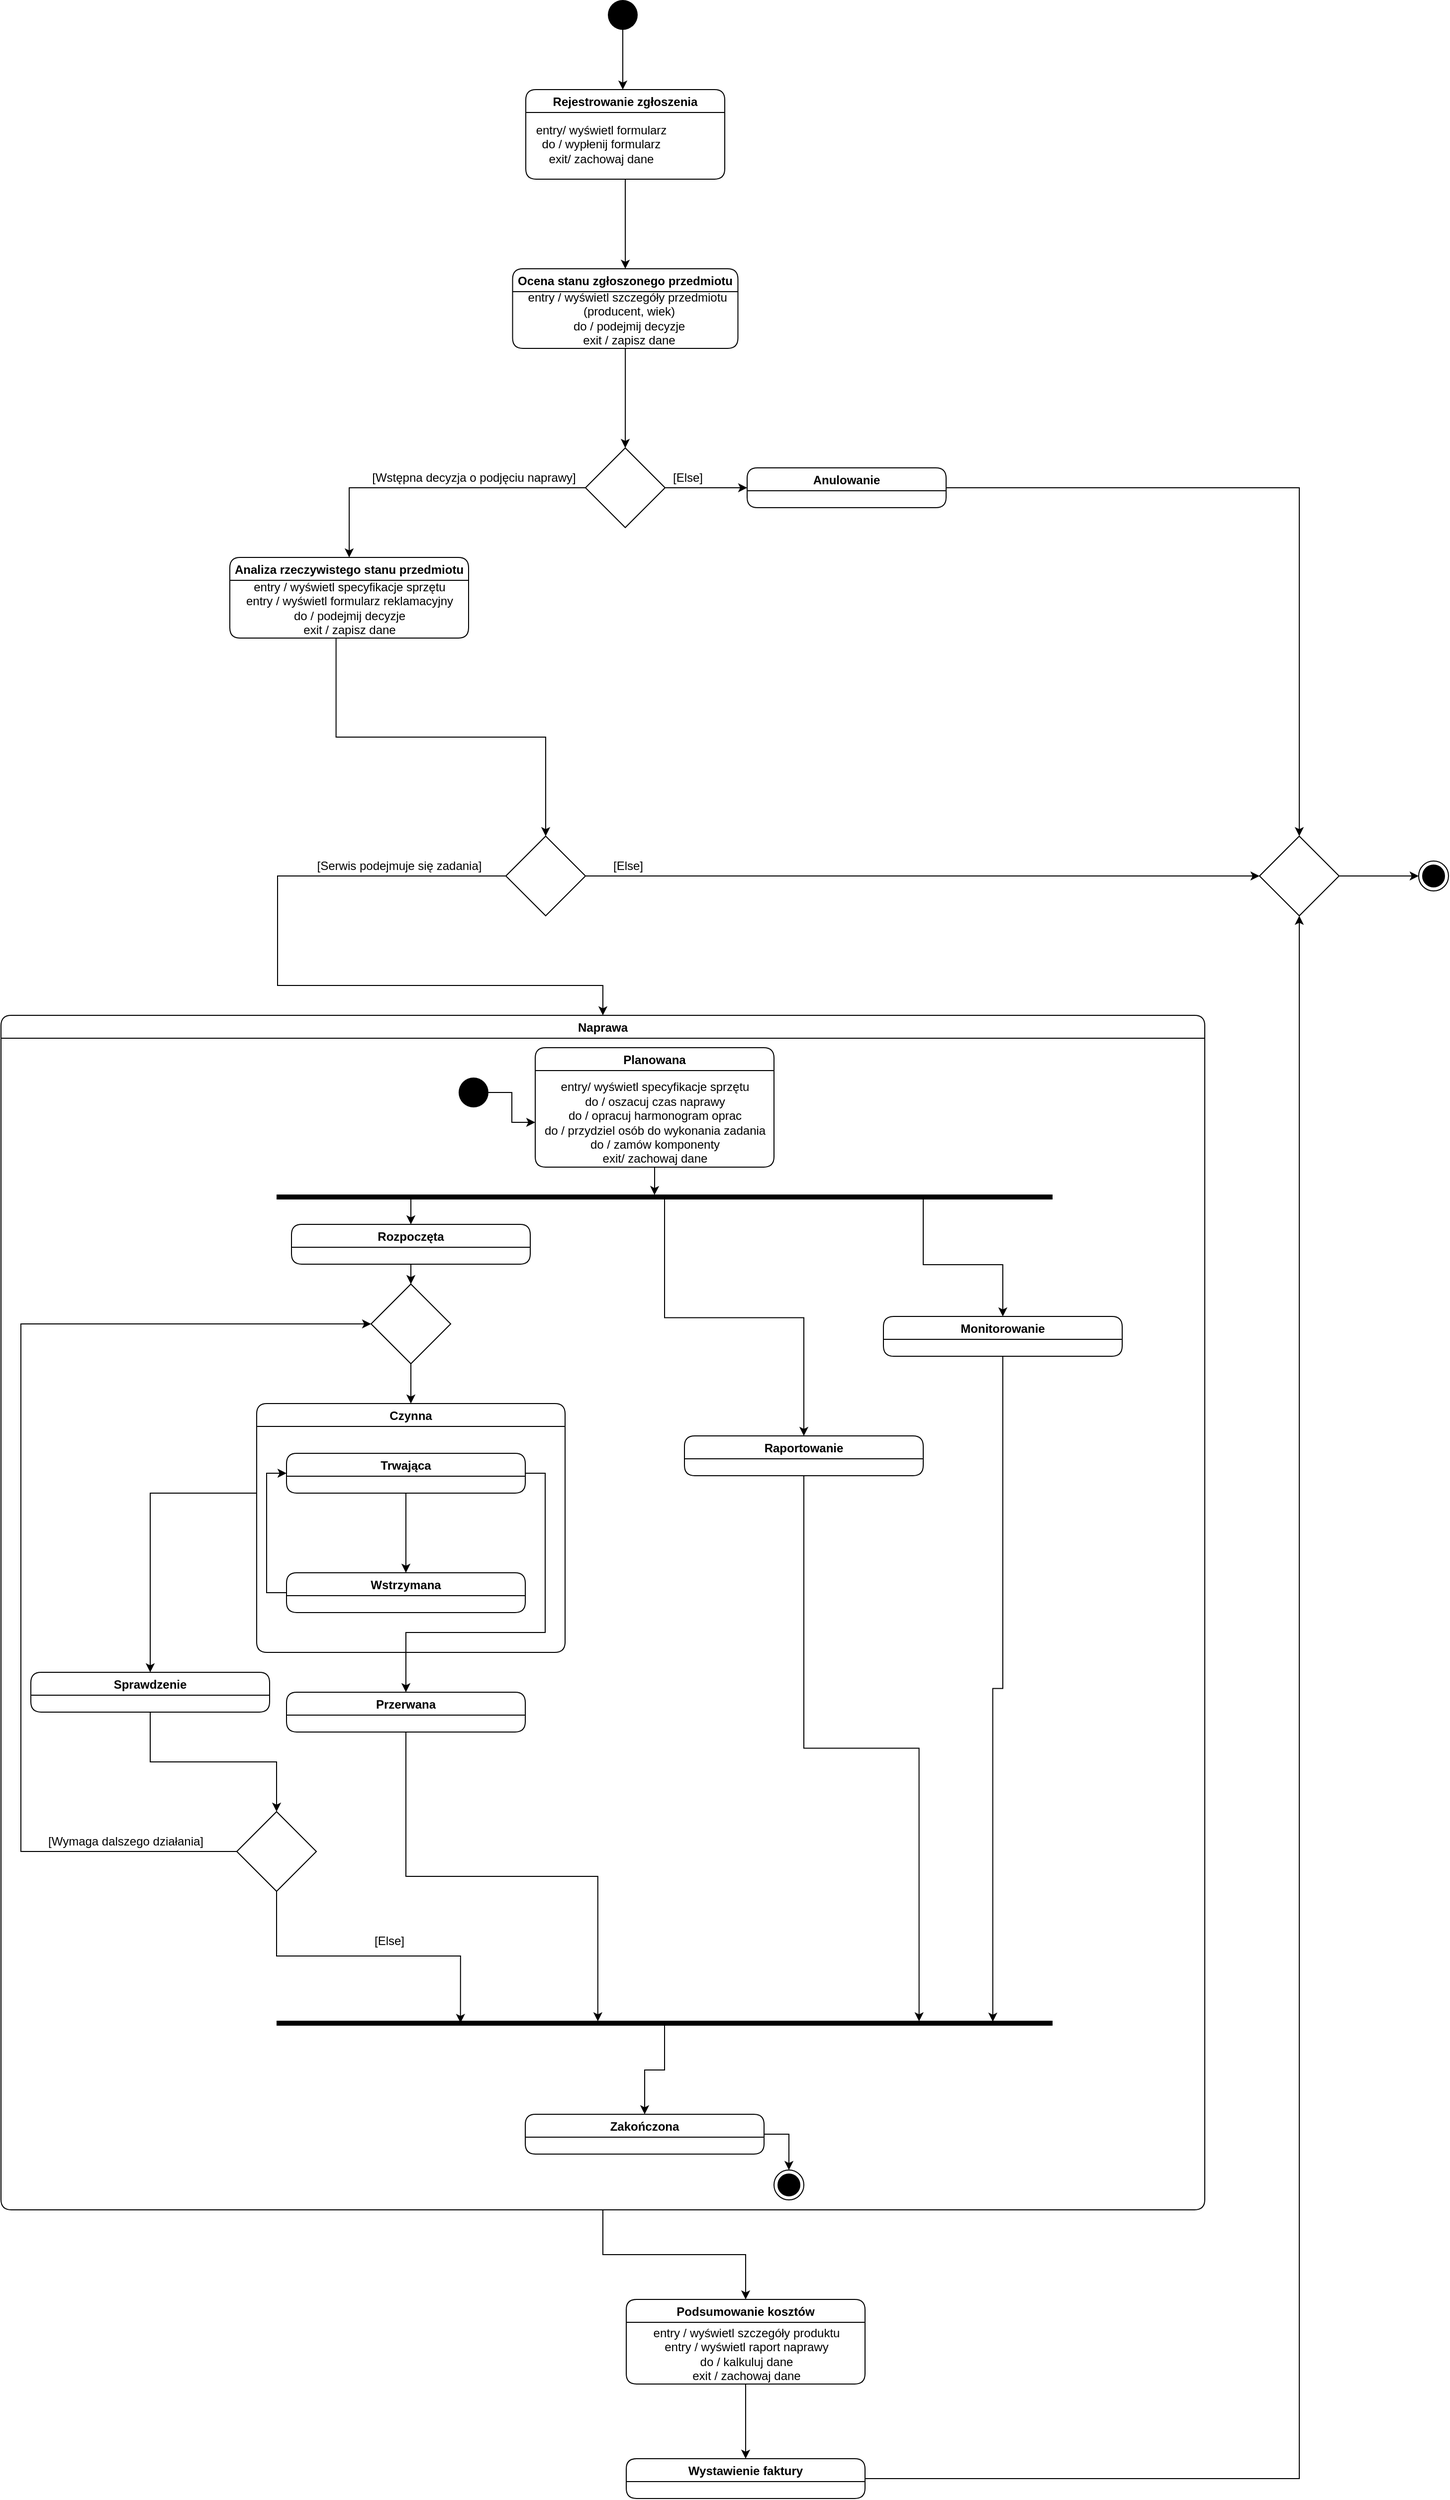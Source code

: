 <mxfile version="13.9.9" type="device"><diagram id="NqNNLGNcEKD0pU6koqEL" name="Strona-1"><mxGraphModel dx="2032" dy="1865" grid="1" gridSize="10" guides="1" tooltips="1" connect="1" arrows="1" fold="1" page="1" pageScale="1" pageWidth="827" pageHeight="1169" math="0" shadow="0"><root><mxCell id="0"/><mxCell id="1" parent="0"/><mxCell id="osliOJV7kTf_dgiZ3I2q-4" value="" style="edgeStyle=orthogonalEdgeStyle;rounded=0;orthogonalLoop=1;jettySize=auto;html=1;" edge="1" parent="1"><mxGeometry relative="1" as="geometry"><mxPoint x="405" y="-15" as="sourcePoint"/><mxPoint x="405" y="50" as="targetPoint"/></mxGeometry></mxCell><mxCell id="osliOJV7kTf_dgiZ3I2q-2" value="" style="ellipse;fillColor=#000000;strokeColor=none;" vertex="1" parent="1"><mxGeometry x="390" y="-40" width="30" height="30" as="geometry"/></mxCell><mxCell id="osliOJV7kTf_dgiZ3I2q-25" value="" style="edgeStyle=orthogonalEdgeStyle;rounded=0;orthogonalLoop=1;jettySize=auto;html=1;" edge="1" parent="1" source="osliOJV7kTf_dgiZ3I2q-18" target="osliOJV7kTf_dgiZ3I2q-23"><mxGeometry relative="1" as="geometry"/></mxCell><mxCell id="osliOJV7kTf_dgiZ3I2q-18" value="Rejestrowanie zgłoszenia" style="swimlane;rounded=1;sketch=0;strokeColor=#000000;fillColor=none;" vertex="1" parent="1"><mxGeometry x="307.5" y="50" width="200" height="90" as="geometry"/></mxCell><mxCell id="osliOJV7kTf_dgiZ3I2q-20" value="entry/ wyświetl formularz&lt;br&gt;do / wypłenij formularz&lt;br&gt;exit/ zachowaj dane" style="text;html=1;align=center;verticalAlign=middle;resizable=0;points=[];autosize=1;" vertex="1" parent="osliOJV7kTf_dgiZ3I2q-18"><mxGeometry y="30" width="150" height="50" as="geometry"/></mxCell><mxCell id="osliOJV7kTf_dgiZ3I2q-27" value="" style="edgeStyle=orthogonalEdgeStyle;rounded=0;orthogonalLoop=1;jettySize=auto;html=1;" edge="1" parent="1" source="osliOJV7kTf_dgiZ3I2q-23" target="osliOJV7kTf_dgiZ3I2q-26"><mxGeometry relative="1" as="geometry"/></mxCell><mxCell id="osliOJV7kTf_dgiZ3I2q-23" value="Ocena stanu zgłoszonego przedmiotu" style="swimlane;rounded=1;sketch=0;strokeColor=#000000;fillColor=none;" vertex="1" parent="1"><mxGeometry x="294.25" y="230" width="226.5" height="80" as="geometry"/></mxCell><mxCell id="osliOJV7kTf_dgiZ3I2q-69" value="entry / wyświetl szczegóły przedmiotu&amp;nbsp;&lt;br&gt;(producent, wiek)&lt;br&gt;do / podejmij decyzje&lt;br&gt;exit / zapisz dane" style="text;html=1;align=center;verticalAlign=middle;resizable=0;points=[];autosize=1;" vertex="1" parent="osliOJV7kTf_dgiZ3I2q-23"><mxGeometry x="6.5" y="20" width="220" height="60" as="geometry"/></mxCell><mxCell id="osliOJV7kTf_dgiZ3I2q-36" value="" style="edgeStyle=orthogonalEdgeStyle;rounded=0;orthogonalLoop=1;jettySize=auto;html=1;entryX=0;entryY=0.5;entryDx=0;entryDy=0;" edge="1" parent="1" source="osliOJV7kTf_dgiZ3I2q-26" target="osliOJV7kTf_dgiZ3I2q-39"><mxGeometry relative="1" as="geometry"><mxPoint x="525" y="450" as="targetPoint"/></mxGeometry></mxCell><mxCell id="osliOJV7kTf_dgiZ3I2q-54" style="edgeStyle=orthogonalEdgeStyle;rounded=0;orthogonalLoop=1;jettySize=auto;html=1;" edge="1" parent="1" source="osliOJV7kTf_dgiZ3I2q-26" target="osliOJV7kTf_dgiZ3I2q-52"><mxGeometry relative="1" as="geometry"/></mxCell><mxCell id="osliOJV7kTf_dgiZ3I2q-26" value="" style="rhombus;whiteSpace=wrap;html=1;rounded=0;fontStyle=1;fillColor=none;startSize=23;sketch=0;" vertex="1" parent="1"><mxGeometry x="367.5" y="410" width="80" height="80" as="geometry"/></mxCell><mxCell id="osliOJV7kTf_dgiZ3I2q-37" value="[Wstępna decyzja o podjęciu naprawy]" style="text;html=1;align=center;verticalAlign=middle;resizable=0;points=[];autosize=1;" vertex="1" parent="1"><mxGeometry x="145" y="430" width="220" height="20" as="geometry"/></mxCell><mxCell id="osliOJV7kTf_dgiZ3I2q-38" value="[Else]" style="text;html=1;align=center;verticalAlign=middle;resizable=0;points=[];autosize=1;" vertex="1" parent="1"><mxGeometry x="445" y="430" width="50" height="20" as="geometry"/></mxCell><mxCell id="osliOJV7kTf_dgiZ3I2q-41" value="" style="edgeStyle=orthogonalEdgeStyle;rounded=0;orthogonalLoop=1;jettySize=auto;html=1;entryX=0.5;entryY=0;entryDx=0;entryDy=0;" edge="1" parent="1" source="osliOJV7kTf_dgiZ3I2q-39" target="osliOJV7kTf_dgiZ3I2q-98"><mxGeometry relative="1" as="geometry"><mxPoint x="870" y="450" as="targetPoint"/></mxGeometry></mxCell><mxCell id="osliOJV7kTf_dgiZ3I2q-39" value="Anulowanie" style="swimlane;rounded=1;sketch=0;strokeColor=#000000;fillColor=none;" vertex="1" parent="1"><mxGeometry x="530" y="430" width="200" height="40" as="geometry"/></mxCell><mxCell id="osliOJV7kTf_dgiZ3I2q-52" value="Analiza rzeczywistego stanu przedmiotu" style="swimlane;rounded=1;sketch=0;strokeColor=#000000;fillColor=none;" vertex="1" parent="1"><mxGeometry x="10" y="520" width="240" height="81" as="geometry"/></mxCell><mxCell id="osliOJV7kTf_dgiZ3I2q-53" value="entry / wyświetl specyfikacje sprzętu&lt;br&gt;entry / wyświetl formularz reklamacyjny&lt;br&gt;do / podejmij decyzje&lt;br&gt;exit / zapisz dane" style="text;html=1;align=center;verticalAlign=middle;resizable=0;points=[];autosize=1;" vertex="1" parent="osliOJV7kTf_dgiZ3I2q-52"><mxGeometry x="10" y="21" width="220" height="60" as="geometry"/></mxCell><mxCell id="osliOJV7kTf_dgiZ3I2q-63" value="" style="edgeStyle=orthogonalEdgeStyle;rounded=0;orthogonalLoop=1;jettySize=auto;html=1;exitX=0.44;exitY=1.002;exitDx=0;exitDy=0;exitPerimeter=0;" edge="1" parent="1" source="osliOJV7kTf_dgiZ3I2q-53" target="osliOJV7kTf_dgiZ3I2q-62"><mxGeometry relative="1" as="geometry"><mxPoint x="250" y="720.059" as="sourcePoint"/></mxGeometry></mxCell><mxCell id="osliOJV7kTf_dgiZ3I2q-100" style="edgeStyle=orthogonalEdgeStyle;rounded=0;orthogonalLoop=1;jettySize=auto;html=1;entryX=0;entryY=0.5;entryDx=0;entryDy=0;" edge="1" parent="1" source="osliOJV7kTf_dgiZ3I2q-62" target="osliOJV7kTf_dgiZ3I2q-98"><mxGeometry relative="1" as="geometry"/></mxCell><mxCell id="osliOJV7kTf_dgiZ3I2q-160" style="edgeStyle=orthogonalEdgeStyle;rounded=0;orthogonalLoop=1;jettySize=auto;html=1;entryX=0.5;entryY=0;entryDx=0;entryDy=0;" edge="1" parent="1" source="osliOJV7kTf_dgiZ3I2q-62" target="osliOJV7kTf_dgiZ3I2q-107"><mxGeometry relative="1" as="geometry"><Array as="points"><mxPoint x="58" y="840"/><mxPoint x="58" y="950"/><mxPoint x="385" y="950"/></Array></mxGeometry></mxCell><mxCell id="osliOJV7kTf_dgiZ3I2q-62" value="" style="rhombus;whiteSpace=wrap;html=1;rounded=0;fontStyle=1;fillColor=none;startSize=23;sketch=0;" vertex="1" parent="1"><mxGeometry x="287.5" y="800" width="80" height="80" as="geometry"/></mxCell><mxCell id="osliOJV7kTf_dgiZ3I2q-66" value="[Serwis podejmuje się zadania]" style="text;html=1;align=center;verticalAlign=middle;resizable=0;points=[];autosize=1;" vertex="1" parent="1"><mxGeometry x="90" y="820" width="180" height="20" as="geometry"/></mxCell><mxCell id="osliOJV7kTf_dgiZ3I2q-67" value="[Else]" style="text;html=1;align=center;verticalAlign=middle;resizable=0;points=[];autosize=1;" vertex="1" parent="1"><mxGeometry x="385" y="820" width="50" height="20" as="geometry"/></mxCell><mxCell id="osliOJV7kTf_dgiZ3I2q-96" value="" style="edgeStyle=orthogonalEdgeStyle;rounded=0;orthogonalLoop=1;jettySize=auto;html=1;" edge="1" parent="1" source="osliOJV7kTf_dgiZ3I2q-91" target="osliOJV7kTf_dgiZ3I2q-94"><mxGeometry relative="1" as="geometry"/></mxCell><mxCell id="osliOJV7kTf_dgiZ3I2q-91" value="Podsumowanie kosztów" style="swimlane;rounded=1;sketch=0;strokeColor=#000000;fillColor=none;startSize=23;" vertex="1" parent="1"><mxGeometry x="408.5" y="2270" width="240" height="85" as="geometry"/></mxCell><mxCell id="osliOJV7kTf_dgiZ3I2q-93" value="entry / wyświetl szczegóły produktu&lt;br&gt;entry / wyświetl raport naprawy&lt;br&gt;do / kalkuluj dane&lt;br&gt;exit / zachowaj dane" style="text;html=1;align=center;verticalAlign=middle;resizable=0;points=[];autosize=1;" vertex="1" parent="osliOJV7kTf_dgiZ3I2q-91"><mxGeometry x="20" y="25" width="200" height="60" as="geometry"/></mxCell><mxCell id="osliOJV7kTf_dgiZ3I2q-99" value="" style="edgeStyle=orthogonalEdgeStyle;rounded=0;orthogonalLoop=1;jettySize=auto;html=1;entryX=0.5;entryY=1;entryDx=0;entryDy=0;" edge="1" parent="1" source="osliOJV7kTf_dgiZ3I2q-94" target="osliOJV7kTf_dgiZ3I2q-98"><mxGeometry relative="1" as="geometry"><mxPoint x="1320" y="980" as="targetPoint"/></mxGeometry></mxCell><mxCell id="osliOJV7kTf_dgiZ3I2q-94" value="Wystawienie faktury" style="swimlane;rounded=1;sketch=0;strokeColor=#000000;fillColor=none;startSize=23;" vertex="1" parent="1"><mxGeometry x="408.5" y="2430" width="240" height="40" as="geometry"/></mxCell><mxCell id="osliOJV7kTf_dgiZ3I2q-157" value="" style="edgeStyle=orthogonalEdgeStyle;rounded=0;orthogonalLoop=1;jettySize=auto;html=1;" edge="1" parent="1" source="osliOJV7kTf_dgiZ3I2q-98"><mxGeometry relative="1" as="geometry"><mxPoint x="1205" y="840" as="targetPoint"/></mxGeometry></mxCell><mxCell id="osliOJV7kTf_dgiZ3I2q-98" value="" style="rhombus;whiteSpace=wrap;html=1;rounded=0;fontStyle=1;fillColor=none;startSize=23;sketch=0;" vertex="1" parent="1"><mxGeometry x="1045" y="800" width="80" height="80" as="geometry"/></mxCell><mxCell id="osliOJV7kTf_dgiZ3I2q-155" style="edgeStyle=orthogonalEdgeStyle;rounded=0;orthogonalLoop=1;jettySize=auto;html=1;entryX=0.5;entryY=0;entryDx=0;entryDy=0;" edge="1" parent="1" source="osliOJV7kTf_dgiZ3I2q-107" target="osliOJV7kTf_dgiZ3I2q-91"><mxGeometry relative="1" as="geometry"/></mxCell><mxCell id="osliOJV7kTf_dgiZ3I2q-107" value="Naprawa" style="swimlane;rounded=1;sketch=0;strokeColor=#000000;fillColor=none;startSize=23;" vertex="1" parent="1"><mxGeometry x="-220" y="980" width="1210" height="1200" as="geometry"/></mxCell><mxCell id="osliOJV7kTf_dgiZ3I2q-49" value="Rozpoczęta" style="swimlane;rounded=1;sketch=0;strokeColor=#000000;fillColor=none;" vertex="1" parent="osliOJV7kTf_dgiZ3I2q-107"><mxGeometry x="292" y="210" width="240" height="40" as="geometry"/></mxCell><mxCell id="osliOJV7kTf_dgiZ3I2q-71" value="Trwająca" style="swimlane;rounded=1;sketch=0;strokeColor=#000000;fillColor=none;startSize=23;" vertex="1" parent="osliOJV7kTf_dgiZ3I2q-107"><mxGeometry x="287" y="440" width="240" height="40" as="geometry"/></mxCell><mxCell id="osliOJV7kTf_dgiZ3I2q-75" style="edgeStyle=orthogonalEdgeStyle;rounded=0;orthogonalLoop=1;jettySize=auto;html=1;entryX=0;entryY=0.5;entryDx=0;entryDy=0;exitX=0;exitY=0.5;exitDx=0;exitDy=0;" edge="1" parent="osliOJV7kTf_dgiZ3I2q-107" source="osliOJV7kTf_dgiZ3I2q-73" target="osliOJV7kTf_dgiZ3I2q-71"><mxGeometry relative="1" as="geometry"/></mxCell><mxCell id="osliOJV7kTf_dgiZ3I2q-77" value="" style="edgeStyle=orthogonalEdgeStyle;rounded=0;orthogonalLoop=1;jettySize=auto;html=1;exitX=1;exitY=0.5;exitDx=0;exitDy=0;" edge="1" parent="osliOJV7kTf_dgiZ3I2q-107" source="osliOJV7kTf_dgiZ3I2q-71" target="osliOJV7kTf_dgiZ3I2q-76"><mxGeometry relative="1" as="geometry"><Array as="points"><mxPoint x="547" y="460"/><mxPoint x="547" y="620"/><mxPoint x="407" y="620"/></Array></mxGeometry></mxCell><mxCell id="osliOJV7kTf_dgiZ3I2q-73" value="Wstrzymana" style="swimlane;rounded=1;sketch=0;strokeColor=#000000;fillColor=none;startSize=23;" vertex="1" parent="osliOJV7kTf_dgiZ3I2q-107"><mxGeometry x="287" y="560" width="240" height="40" as="geometry"/></mxCell><mxCell id="osliOJV7kTf_dgiZ3I2q-74" value="" style="edgeStyle=orthogonalEdgeStyle;rounded=0;orthogonalLoop=1;jettySize=auto;html=1;" edge="1" parent="osliOJV7kTf_dgiZ3I2q-107" source="osliOJV7kTf_dgiZ3I2q-71" target="osliOJV7kTf_dgiZ3I2q-73"><mxGeometry relative="1" as="geometry"/></mxCell><mxCell id="osliOJV7kTf_dgiZ3I2q-150" style="edgeStyle=orthogonalEdgeStyle;rounded=0;orthogonalLoop=1;jettySize=auto;html=1;entryX=0.12;entryY=0.586;entryDx=0;entryDy=0;entryPerimeter=0;" edge="1" parent="osliOJV7kTf_dgiZ3I2q-107" source="osliOJV7kTf_dgiZ3I2q-76" target="osliOJV7kTf_dgiZ3I2q-123"><mxGeometry relative="1" as="geometry"/></mxCell><mxCell id="osliOJV7kTf_dgiZ3I2q-76" value="Przerwana" style="swimlane;rounded=1;sketch=0;strokeColor=#000000;fillColor=none;startSize=23;" vertex="1" parent="osliOJV7kTf_dgiZ3I2q-107"><mxGeometry x="287" y="680" width="240" height="40" as="geometry"/></mxCell><mxCell id="osliOJV7kTf_dgiZ3I2q-81" value="Czynna" style="swimlane;rounded=1;sketch=0;strokeColor=#000000;fillColor=none;" vertex="1" parent="osliOJV7kTf_dgiZ3I2q-107"><mxGeometry x="257" y="390" width="310" height="250" as="geometry"/></mxCell><mxCell id="osliOJV7kTf_dgiZ3I2q-128" style="edgeStyle=orthogonalEdgeStyle;rounded=0;orthogonalLoop=1;jettySize=auto;html=1;entryX=0.5;entryY=0;entryDx=0;entryDy=0;" edge="1" parent="osliOJV7kTf_dgiZ3I2q-107" source="osliOJV7kTf_dgiZ3I2q-121" target="osliOJV7kTf_dgiZ3I2q-127"><mxGeometry relative="1" as="geometry"/></mxCell><mxCell id="osliOJV7kTf_dgiZ3I2q-131" style="edgeStyle=orthogonalEdgeStyle;rounded=0;orthogonalLoop=1;jettySize=auto;html=1;entryX=0.5;entryY=0;entryDx=0;entryDy=0;" edge="1" parent="osliOJV7kTf_dgiZ3I2q-107" source="osliOJV7kTf_dgiZ3I2q-121" target="osliOJV7kTf_dgiZ3I2q-126"><mxGeometry relative="1" as="geometry"><Array as="points"><mxPoint x="927" y="250.5"/><mxPoint x="1007" y="250.5"/></Array></mxGeometry></mxCell><mxCell id="osliOJV7kTf_dgiZ3I2q-163" style="edgeStyle=orthogonalEdgeStyle;rounded=0;orthogonalLoop=1;jettySize=auto;html=1;entryX=0.5;entryY=0;entryDx=0;entryDy=0;" edge="1" parent="osliOJV7kTf_dgiZ3I2q-107" source="osliOJV7kTf_dgiZ3I2q-121" target="osliOJV7kTf_dgiZ3I2q-49"><mxGeometry relative="1" as="geometry"><Array as="points"><mxPoint x="412" y="190"/><mxPoint x="412" y="190"/></Array></mxGeometry></mxCell><mxCell id="osliOJV7kTf_dgiZ3I2q-121" value="" style="html=1;points=[];perimeter=orthogonalPerimeter;fillColor=#000000;strokeColor=none;rounded=0;sketch=0;direction=south;" vertex="1" parent="osliOJV7kTf_dgiZ3I2q-107"><mxGeometry x="277" y="180" width="780" height="5" as="geometry"/></mxCell><mxCell id="osliOJV7kTf_dgiZ3I2q-132" style="edgeStyle=orthogonalEdgeStyle;rounded=0;orthogonalLoop=1;jettySize=auto;html=1;entryX=0.2;entryY=0.077;entryDx=0;entryDy=0;entryPerimeter=0;" edge="1" parent="osliOJV7kTf_dgiZ3I2q-107" source="osliOJV7kTf_dgiZ3I2q-126" target="osliOJV7kTf_dgiZ3I2q-123"><mxGeometry relative="1" as="geometry"/></mxCell><mxCell id="osliOJV7kTf_dgiZ3I2q-126" value="Monitorowanie" style="swimlane;rounded=1;sketch=0;strokeColor=#000000;fillColor=none;" vertex="1" parent="osliOJV7kTf_dgiZ3I2q-107"><mxGeometry x="887" y="302.5" width="240" height="40" as="geometry"/></mxCell><mxCell id="osliOJV7kTf_dgiZ3I2q-147" style="edgeStyle=orthogonalEdgeStyle;rounded=0;orthogonalLoop=1;jettySize=auto;html=1;entryX=0.12;entryY=0.172;entryDx=0;entryDy=0;entryPerimeter=0;" edge="1" parent="osliOJV7kTf_dgiZ3I2q-107" source="osliOJV7kTf_dgiZ3I2q-127" target="osliOJV7kTf_dgiZ3I2q-123"><mxGeometry relative="1" as="geometry"/></mxCell><mxCell id="osliOJV7kTf_dgiZ3I2q-127" value="Raportowanie" style="swimlane;rounded=1;sketch=0;strokeColor=#000000;fillColor=none;" vertex="1" parent="osliOJV7kTf_dgiZ3I2q-107"><mxGeometry x="687" y="422.5" width="240" height="40" as="geometry"/></mxCell><mxCell id="osliOJV7kTf_dgiZ3I2q-85" value="Sprawdzenie" style="swimlane;rounded=1;sketch=0;strokeColor=#000000;fillColor=none;startSize=23;" vertex="1" parent="osliOJV7kTf_dgiZ3I2q-107"><mxGeometry x="30" y="660" width="240" height="40" as="geometry"/></mxCell><mxCell id="osliOJV7kTf_dgiZ3I2q-123" value="" style="html=1;points=[];perimeter=orthogonalPerimeter;fillColor=#000000;strokeColor=none;rounded=0;sketch=0;direction=south;" vertex="1" parent="osliOJV7kTf_dgiZ3I2q-107"><mxGeometry x="277" y="1010" width="780" height="5" as="geometry"/></mxCell><mxCell id="osliOJV7kTf_dgiZ3I2q-134" value="" style="rhombus;whiteSpace=wrap;html=1;rounded=0;fontStyle=1;fillColor=none;startSize=23;sketch=0;" vertex="1" parent="osliOJV7kTf_dgiZ3I2q-107"><mxGeometry x="237" y="800" width="80" height="80" as="geometry"/></mxCell><mxCell id="osliOJV7kTf_dgiZ3I2q-135" value="" style="edgeStyle=orthogonalEdgeStyle;rounded=0;orthogonalLoop=1;jettySize=auto;html=1;" edge="1" parent="osliOJV7kTf_dgiZ3I2q-107" source="osliOJV7kTf_dgiZ3I2q-85" target="osliOJV7kTf_dgiZ3I2q-134"><mxGeometry relative="1" as="geometry"/></mxCell><mxCell id="osliOJV7kTf_dgiZ3I2q-33" value="Planowana" style="swimlane;rounded=1;sketch=0;strokeColor=#000000;fillColor=none;startSize=23;" vertex="1" parent="osliOJV7kTf_dgiZ3I2q-107"><mxGeometry x="537" y="32.5" width="240" height="120" as="geometry"/></mxCell><mxCell id="osliOJV7kTf_dgiZ3I2q-34" value="entry/ wyświetl specyfikacje sprzętu&lt;br&gt;do / oszacuj czas naprawy&lt;br&gt;do / opracuj harmonogram oprac&lt;br&gt;do / przydziel osób do wykonania zadania&lt;br&gt;do / zamów komponenty&lt;br&gt;exit/ zachowaj dane" style="text;html=1;align=center;verticalAlign=middle;resizable=0;points=[];autosize=1;" vertex="1" parent="osliOJV7kTf_dgiZ3I2q-33"><mxGeometry y="30" width="240" height="90" as="geometry"/></mxCell><mxCell id="osliOJV7kTf_dgiZ3I2q-140" style="edgeStyle=orthogonalEdgeStyle;rounded=0;orthogonalLoop=1;jettySize=auto;html=1;exitX=0.5;exitY=1;exitDx=0;exitDy=0;entryX=0.5;entryY=0;entryDx=0;entryDy=0;" edge="1" parent="osliOJV7kTf_dgiZ3I2q-107" source="osliOJV7kTf_dgiZ3I2q-138" target="osliOJV7kTf_dgiZ3I2q-81"><mxGeometry relative="1" as="geometry"/></mxCell><mxCell id="osliOJV7kTf_dgiZ3I2q-138" value="" style="rhombus;whiteSpace=wrap;html=1;rounded=0;fontStyle=1;fillColor=none;startSize=23;sketch=0;" vertex="1" parent="osliOJV7kTf_dgiZ3I2q-107"><mxGeometry x="372" y="270" width="80" height="80" as="geometry"/></mxCell><mxCell id="osliOJV7kTf_dgiZ3I2q-139" value="" style="edgeStyle=orthogonalEdgeStyle;rounded=0;orthogonalLoop=1;jettySize=auto;html=1;" edge="1" parent="osliOJV7kTf_dgiZ3I2q-107" source="osliOJV7kTf_dgiZ3I2q-49" target="osliOJV7kTf_dgiZ3I2q-138"><mxGeometry relative="1" as="geometry"/></mxCell><mxCell id="osliOJV7kTf_dgiZ3I2q-137" style="edgeStyle=orthogonalEdgeStyle;rounded=0;orthogonalLoop=1;jettySize=auto;html=1;entryX=0;entryY=0.5;entryDx=0;entryDy=0;exitX=0;exitY=0.5;exitDx=0;exitDy=0;" edge="1" parent="osliOJV7kTf_dgiZ3I2q-107" source="osliOJV7kTf_dgiZ3I2q-134" target="osliOJV7kTf_dgiZ3I2q-138"><mxGeometry relative="1" as="geometry"><mxPoint x="130" y="310" as="targetPoint"/><Array as="points"><mxPoint x="20" y="840"/><mxPoint x="20" y="310"/></Array></mxGeometry></mxCell><mxCell id="osliOJV7kTf_dgiZ3I2q-141" value="[Wymaga dalszego działania]" style="text;html=1;align=center;verticalAlign=middle;resizable=0;points=[];autosize=1;" vertex="1" parent="osliOJV7kTf_dgiZ3I2q-107"><mxGeometry x="40" y="820" width="170" height="20" as="geometry"/></mxCell><mxCell id="osliOJV7kTf_dgiZ3I2q-143" value="[Else]" style="text;html=1;align=center;verticalAlign=middle;resizable=0;points=[];autosize=1;" vertex="1" parent="osliOJV7kTf_dgiZ3I2q-107"><mxGeometry x="365" y="920" width="50" height="20" as="geometry"/></mxCell><mxCell id="osliOJV7kTf_dgiZ3I2q-149" style="edgeStyle=orthogonalEdgeStyle;rounded=0;orthogonalLoop=1;jettySize=auto;html=1;entryX=0.5;entryY=0;entryDx=0;entryDy=0;entryPerimeter=0;" edge="1" parent="osliOJV7kTf_dgiZ3I2q-107" source="osliOJV7kTf_dgiZ3I2q-81" target="osliOJV7kTf_dgiZ3I2q-85"><mxGeometry relative="1" as="geometry"><mxPoint x="150" y="650" as="targetPoint"/><Array as="points"><mxPoint x="150" y="480"/></Array></mxGeometry></mxCell><mxCell id="osliOJV7kTf_dgiZ3I2q-142" style="edgeStyle=orthogonalEdgeStyle;rounded=0;orthogonalLoop=1;jettySize=auto;html=1;exitX=0.5;exitY=1;exitDx=0;exitDy=0;entryX=0.44;entryY=0.763;entryDx=0;entryDy=0;entryPerimeter=0;" edge="1" parent="osliOJV7kTf_dgiZ3I2q-107" source="osliOJV7kTf_dgiZ3I2q-134" target="osliOJV7kTf_dgiZ3I2q-123"><mxGeometry relative="1" as="geometry"><mxPoint x="440" y="1000" as="targetPoint"/><mxPoint x="290" y="910" as="sourcePoint"/></mxGeometry></mxCell><mxCell id="osliOJV7kTf_dgiZ3I2q-154" style="edgeStyle=orthogonalEdgeStyle;rounded=0;orthogonalLoop=1;jettySize=auto;html=1;entryX=0.5;entryY=0;entryDx=0;entryDy=0;" edge="1" parent="osliOJV7kTf_dgiZ3I2q-107" source="osliOJV7kTf_dgiZ3I2q-89" target="osliOJV7kTf_dgiZ3I2q-109"><mxGeometry relative="1" as="geometry"/></mxCell><mxCell id="osliOJV7kTf_dgiZ3I2q-89" value="Zakończona" style="swimlane;rounded=1;sketch=0;strokeColor=#000000;fillColor=none;startSize=23;" vertex="1" parent="osliOJV7kTf_dgiZ3I2q-107"><mxGeometry x="527" y="1104" width="240" height="40" as="geometry"/></mxCell><mxCell id="osliOJV7kTf_dgiZ3I2q-153" style="edgeStyle=orthogonalEdgeStyle;rounded=0;orthogonalLoop=1;jettySize=auto;html=1;" edge="1" parent="osliOJV7kTf_dgiZ3I2q-107" source="osliOJV7kTf_dgiZ3I2q-123" target="osliOJV7kTf_dgiZ3I2q-89"><mxGeometry relative="1" as="geometry"><mxPoint x="647" y="1080" as="targetPoint"/></mxGeometry></mxCell><mxCell id="osliOJV7kTf_dgiZ3I2q-109" value="" style="ellipse;html=1;shape=endState;fillColor=#000000;strokeColor=#000000;rounded=0;sketch=0;" vertex="1" parent="osliOJV7kTf_dgiZ3I2q-107"><mxGeometry x="777" y="1160" width="30" height="30" as="geometry"/></mxCell><mxCell id="osliOJV7kTf_dgiZ3I2q-162" style="edgeStyle=orthogonalEdgeStyle;rounded=0;orthogonalLoop=1;jettySize=auto;html=1;entryX=0.1;entryY=0.513;entryDx=0;entryDy=0;entryPerimeter=0;" edge="1" parent="osliOJV7kTf_dgiZ3I2q-107" source="osliOJV7kTf_dgiZ3I2q-34" target="osliOJV7kTf_dgiZ3I2q-121"><mxGeometry relative="1" as="geometry"/></mxCell><mxCell id="osliOJV7kTf_dgiZ3I2q-168" style="edgeStyle=orthogonalEdgeStyle;rounded=0;orthogonalLoop=1;jettySize=auto;html=1;" edge="1" parent="osliOJV7kTf_dgiZ3I2q-107" source="osliOJV7kTf_dgiZ3I2q-166" target="osliOJV7kTf_dgiZ3I2q-34"><mxGeometry relative="1" as="geometry"/></mxCell><mxCell id="osliOJV7kTf_dgiZ3I2q-166" value="" style="ellipse;fillColor=#000000;strokeColor=none;" vertex="1" parent="osliOJV7kTf_dgiZ3I2q-107"><mxGeometry x="460" y="62.5" width="30" height="30" as="geometry"/></mxCell><mxCell id="osliOJV7kTf_dgiZ3I2q-158" value="" style="ellipse;html=1;shape=endState;fillColor=#000000;strokeColor=#000000;rounded=0;sketch=0;" vertex="1" parent="1"><mxGeometry x="1205" y="825" width="30" height="30" as="geometry"/></mxCell></root></mxGraphModel></diagram></mxfile>